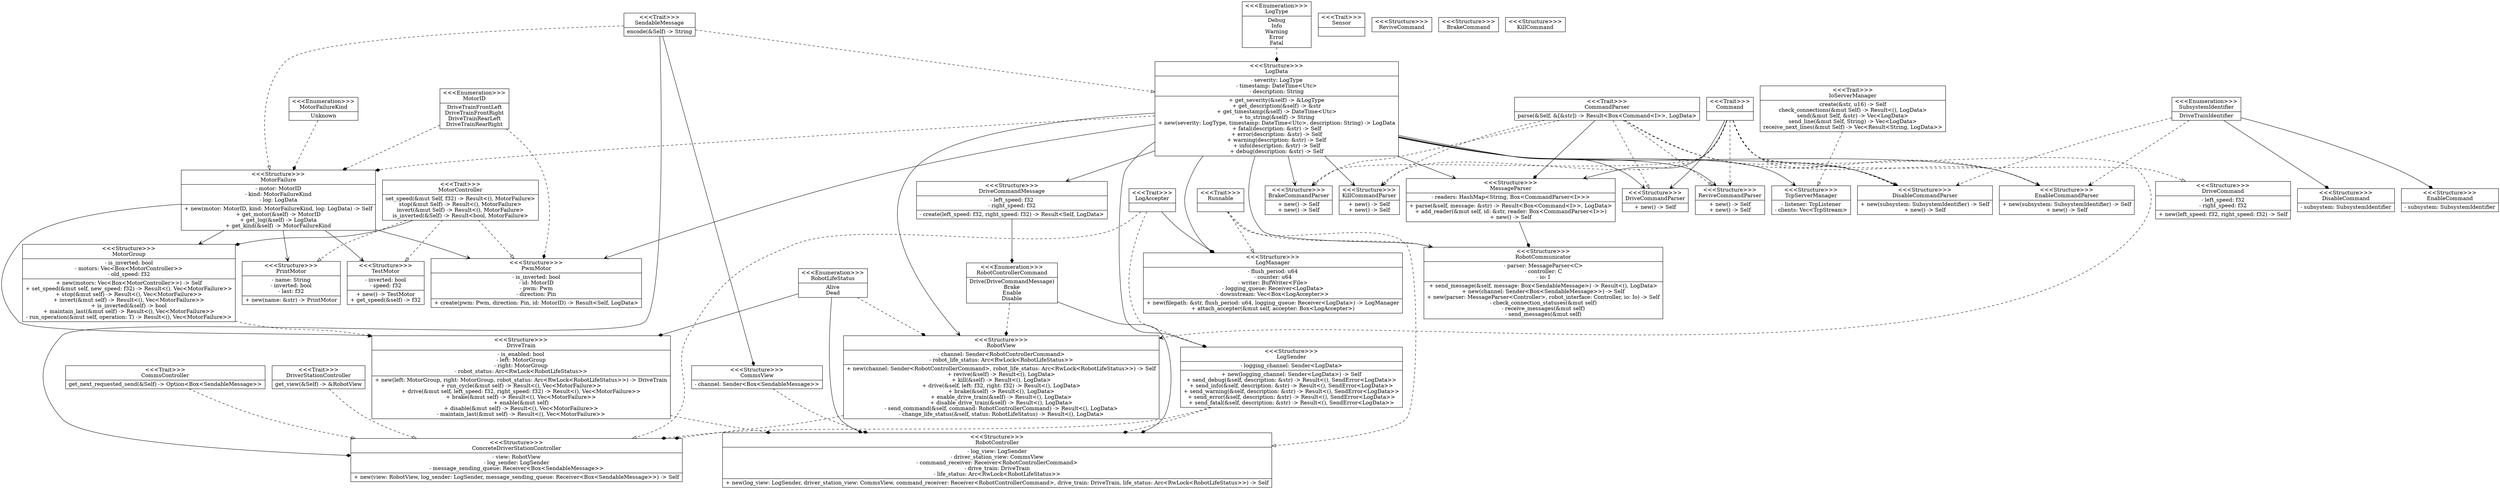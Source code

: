 digraph ml {
    ndMotorID[label="{&lt;&lt;&lt;Enumeration&gt;&gt;&gt;\nMotorID|DriveTrainFrontLeft\nDriveTrainFrontRight\nDriveTrainRearLeft\nDriveTrainRearRight}"][shape="record"];
    ndMotorFailureKind[label="{&lt;&lt;&lt;Enumeration&gt;&gt;&gt;\nMotorFailureKind|Unknown}"][shape="record"];
    ndMotorController[label="{&lt;&lt;&lt;Trait&gt;&gt;&gt;\nMotorController|set_speed(&amp;mut Self, f32) -&gt; Result&lt;(), MotorFailure&gt;\nstop(&amp;mut Self) -&gt; Result&lt;(), MotorFailure&gt;\ninvert(&amp;mut Self) -&gt; Result&lt;(), MotorFailure&gt;\nis_inverted(&amp;Self) -&gt; Result&lt;bool, MotorFailure&gt;}"][shape="record"];
    ndMotorFailure[label="{&lt;&lt;&lt;Structure&gt;&gt;&gt;\nMotorFailure|- motor: MotorID\n- kind: MotorFailureKind\n- log: LogData|+ new(motor: MotorID, kind: MotorFailureKind, log: LogData) -&gt; Self\n+ get_motor(&amp;self) -&gt; MotorID\n+ get_log(&amp;self) -&gt; LogData\n+ get_kind(&amp;self) -&gt; MotorFailureKind}"][shape="record"];
    ndTestMotor[label="{&lt;&lt;&lt;Structure&gt;&gt;&gt;\nTestMotor|- inverted: bool\n- speed: f32|+ new() -&gt; TestMotor\n+ get_speed(&amp;self) -&gt; f32}"][shape="record"];
    ndPwmMotor[label="{&lt;&lt;&lt;Structure&gt;&gt;&gt;\nPwmMotor|- is_inverted: bool\n- id: MotorID\n- pwm: Pwm\n- direction: Pin|+ create(pwm: Pwm, direction: Pin, id: MotorID) -&gt; Result&lt;Self, LogData&gt;}"][shape="record"];
    ndMotorGroup[label="{&lt;&lt;&lt;Structure&gt;&gt;&gt;\nMotorGroup|- is_inverted: bool\n- motors: Vec&lt;Box&lt;MotorController&gt;&gt;\n- old_speed: f32|+ new(motors: Vec&lt;Box&lt;MotorController&gt;&gt;) -&gt; Self\n+ set_speed(&amp;mut self, new_speed: f32) -&gt; Result&lt;(), Vec&lt;MotorFailure&gt;&gt;\n+ stop(&amp;mut self) -&gt; Result&lt;(), Vec&lt;MotorFailure&gt;&gt;\n+ invert(&amp;mut self) -&gt; Result&lt;(), Vec&lt;MotorFailure&gt;&gt;\n+ is_inverted(&amp;self) -&gt; bool\n+ maintain_last(&amp;mut self) -&gt; Result&lt;(), Vec&lt;MotorFailure&gt;&gt;\n- run_operation(&amp;mut self, operation: T) -&gt; Result&lt;(), Vec&lt;MotorFailure&gt;&gt;}"][shape="record"];
    ndPrintMotor[label="{&lt;&lt;&lt;Structure&gt;&gt;&gt;\nPrintMotor|- name: String\n- inverted: bool\n- last: f32|+ new(name: &amp;str) -&gt; PrintMotor}"][shape="record"];
    ndSensor[label="{&lt;&lt;&lt;Trait&gt;&gt;&gt;\nSensor|}"][shape="record"];
    ndRobotLifeStatus[label="{&lt;&lt;&lt;Enumeration&gt;&gt;&gt;\nRobotLifeStatus|Alive\nDead}"][shape="record"];
    ndRobotControllerCommand[label="{&lt;&lt;&lt;Enumeration&gt;&gt;&gt;\nRobotControllerCommand|Drive(DriveCommandMessage)\nBrake\nEnable\nDisable}"][shape="record"];
    ndRobotView[label="{&lt;&lt;&lt;Structure&gt;&gt;&gt;\nRobotView|- channel: Sender&lt;RobotControllerCommand&gt;\n- robot_life_status: Arc&lt;RwLock&lt;RobotLifeStatus&gt;&gt;|+ new(channel: Sender&lt;RobotControllerCommand&gt;, robot_life_status: Arc&lt;RwLock&lt;RobotLifeStatus&gt;&gt;) -&gt; Self\n+ revive(&amp;self) -&gt; Result&lt;(), LogData&gt;\n+ kill(&amp;self) -&gt; Result&lt;(), LogData&gt;\n+ drive(&amp;self, left: f32, right: f32) -&gt; Result&lt;(), LogData&gt;\n+ brake(&amp;self) -&gt; Result&lt;(), LogData&gt;\n+ enable_drive_train(&amp;self) -&gt; Result&lt;(), LogData&gt;\n+ disable_drive_train(&amp;self) -&gt; Result&lt;(), LogData&gt;\n- send_command(&amp;self, command: RobotControllerCommand) -&gt; Result&lt;(), LogData&gt;\n- change_life_status(&amp;self, status: RobotLifeStatus) -&gt; Result&lt;(), LogData&gt;}"][shape="record"];
    ndDriveCommandMessage[label="{&lt;&lt;&lt;Structure&gt;&gt;&gt;\nDriveCommandMessage|- left_speed: f32\n- right_speed: f32|- create(left_speed: f32, right_speed: f32) -&gt; Result&lt;Self, LogData&gt;}"][shape="record"];
    ndDriveTrain[label="{&lt;&lt;&lt;Structure&gt;&gt;&gt;\nDriveTrain|- is_enabled: bool\n- left: MotorGroup\n- right: MotorGroup\n- robot_status: Arc&lt;RwLock&lt;RobotLifeStatus&gt;&gt;|+ new(left: MotorGroup, right: MotorGroup, robot_status: Arc&lt;RwLock&lt;RobotLifeStatus&gt;&gt;) -&gt; DriveTrain\n+ run_cycle(&amp;mut self) -&gt; Result&lt;(), Vec&lt;MotorFailure&gt;&gt;\n+ drive(&amp;mut self, left_speed: f32, right_speed: f32) -&gt; Result&lt;(), Vec&lt;MotorFailure&gt;&gt;\n+ brake(&amp;mut self) -&gt; Result&lt;(), Vec&lt;MotorFailure&gt;&gt;\n+ enable(&amp;mut self)\n+ disable(&amp;mut self) -&gt; Result&lt;(), Vec&lt;MotorFailure&gt;&gt;\n- maintain_last(&amp;mut self) -&gt; Result&lt;(), Vec&lt;MotorFailure&gt;&gt;}"][shape="record"];
    ndRobotController[label="{&lt;&lt;&lt;Structure&gt;&gt;&gt;\nRobotController|- log_view: LogSender\n- driver_station_view: CommsView\n- command_receiver: Receiver&lt;RobotControllerCommand&gt;\n- drive_train: DriveTrain\n- life_status: Arc&lt;RwLock&lt;RobotLifeStatus&gt;&gt;|+ new(log_view: LogSender, driver_station_view: CommsView, command_receiver: Receiver&lt;RobotControllerCommand&gt;, drive_train: DriveTrain, life_status: Arc&lt;RwLock&lt;RobotLifeStatus&gt;&gt;) -&gt; Self}"][shape="record"];
    ndSendableMessage[label="{&lt;&lt;&lt;Trait&gt;&gt;&gt;\nSendableMessage|encode(&amp;Self) -&gt; String}"][shape="record"];
    ndCommsController[label="{&lt;&lt;&lt;Trait&gt;&gt;&gt;\nCommsController|get_next_requested_send(&amp;Self) -&gt; Option&lt;Box&lt;SendableMessage&gt;&gt;}"][shape="record"];
    ndCommsView[label="{&lt;&lt;&lt;Structure&gt;&gt;&gt;\nCommsView|- channel: Sender&lt;Box&lt;SendableMessage&gt;&gt;}"][shape="record"];
    ndRobotCommunicator[label="{&lt;&lt;&lt;Structure&gt;&gt;&gt;\nRobotCommunicator|- parser: MessageParser&lt;C&gt;\n- controller: C\n- io: I|+ send_message(&amp;self, message: Box&lt;SendableMessage&gt;) -&gt; Result&lt;(), LogData&gt;\n+ new(channel: Sender&lt;Box&lt;SendableMessage&gt;&gt;) -&gt; Self\n+ new(parser: MessageParser&lt;Controller&gt;, robot_interface: Controller, io: Io) -&gt; Self\n- check_connection_statuses(&amp;mut self)\n- receive_messages(&amp;mut self)\n- send_messages(&amp;mut self)}"][shape="record"];
    ndDriverStationController[label="{&lt;&lt;&lt;Trait&gt;&gt;&gt;\nDriverStationController|get_view(&amp;Self) -&gt; &amp;RobotView}"][shape="record"];
    ndSubsystemIdentifier[label="{&lt;&lt;&lt;Enumeration&gt;&gt;&gt;\nSubsystemIdentifier|DriveTrainIdentifier}"][shape="record"];
    ndConcreteDriverStationController[label="{&lt;&lt;&lt;Structure&gt;&gt;&gt;\nConcreteDriverStationController|- view: RobotView\n- log_sender: LogSender\n- message_sending_queue: Receiver&lt;Box&lt;SendableMessage&gt;&gt;|+ new(view: RobotView, log_sender: LogSender, message_sending_queue: Receiver&lt;Box&lt;SendableMessage&gt;&gt;) -&gt; Self}"][shape="record"];
    ndDriveCommand[label="{&lt;&lt;&lt;Structure&gt;&gt;&gt;\nDriveCommand|- left_speed: f32\n- right_speed: f32|+ new(left_speed: f32, right_speed: f32) -&gt; Self}"][shape="record"];
    ndDriveCommandParser[label="{&lt;&lt;&lt;Structure&gt;&gt;&gt;\nDriveCommandParser|+ new() -&gt; Self}"][shape="record"];
    ndEnableCommand[label="{&lt;&lt;&lt;Structure&gt;&gt;&gt;\nEnableCommand|- subsystem: SubsystemIdentifier}"][shape="record"];
    ndEnableCommandParser[label="{&lt;&lt;&lt;Structure&gt;&gt;&gt;\nEnableCommandParser|+ new(subsystem: SubsystemIdentifier) -&gt; Self\n+ new() -&gt; Self}"][shape="record"];
    ndDisableCommand[label="{&lt;&lt;&lt;Structure&gt;&gt;&gt;\nDisableCommand|- subsystem: SubsystemIdentifier}"][shape="record"];
    ndDisableCommandParser[label="{&lt;&lt;&lt;Structure&gt;&gt;&gt;\nDisableCommandParser|+ new(subsystem: SubsystemIdentifier) -&gt; Self\n+ new() -&gt; Self}"][shape="record"];
    ndReviveCommand[label="{&lt;&lt;&lt;Structure&gt;&gt;&gt;\nReviveCommand}"][shape="record"];
    ndReviveCommandParser[label="{&lt;&lt;&lt;Structure&gt;&gt;&gt;\nReviveCommandParser|+ new() -&gt; Self\n+ new() -&gt; Self}"][shape="record"];
    ndBrakeCommand[label="{&lt;&lt;&lt;Structure&gt;&gt;&gt;\nBrakeCommand}"][shape="record"];
    ndBrakeCommandParser[label="{&lt;&lt;&lt;Structure&gt;&gt;&gt;\nBrakeCommandParser|+ new() -&gt; Self\n+ new() -&gt; Self}"][shape="record"];
    ndKillCommand[label="{&lt;&lt;&lt;Structure&gt;&gt;&gt;\nKillCommand}"][shape="record"];
    ndKillCommandParser[label="{&lt;&lt;&lt;Structure&gt;&gt;&gt;\nKillCommandParser|+ new() -&gt; Self\n+ new() -&gt; Self}"][shape="record"];
    ndIoServerManager[label="{&lt;&lt;&lt;Trait&gt;&gt;&gt;\nIoServerManager|create(&amp;str, u16) -&gt; Self\ncheck_connections(&amp;mut Self) -&gt; Result&lt;(), LogData&gt;\nsend(&amp;mut Self, &amp;str) -&gt; Vec&lt;LogData&gt;\nsend_line(&amp;mut Self, String) -&gt; Vec&lt;LogData&gt;\nreceive_next_lines(&amp;mut Self) -&gt; Vec&lt;Result&lt;String, LogData&gt;&gt;}"][shape="record"];
    ndTcpServerManager[label="{&lt;&lt;&lt;Structure&gt;&gt;&gt;\nTcpServerManager|- listener: TcpListener\n- clients: Vec&lt;TcpStream&gt;}"][shape="record"];
    ndCommand[label="{&lt;&lt;&lt;Trait&gt;&gt;&gt;\nCommand|}"][shape="record"];
    ndCommandParser[label="{&lt;&lt;&lt;Trait&gt;&gt;&gt;\nCommandParser|parse(&amp;Self, &amp;[&amp;str]) -&gt; Result&lt;Box&lt;Command&lt;I&gt;&gt;, LogData&gt;}"][shape="record"];
    ndMessageParser[label="{&lt;&lt;&lt;Structure&gt;&gt;&gt;\nMessageParser|- readers: HashMap&lt;String, Box&lt;CommandParser&lt;I&gt;&gt;&gt;|+ parse(&amp;self, message: &amp;str) -&gt; Result&lt;Box&lt;Command&lt;I&gt;&gt;, LogData&gt;\n+ add_reader(&amp;mut self, id: &amp;str, reader: Box&lt;CommandParser&lt;I&gt;&gt;)\n+ new() -&gt; Self}"][shape="record"];
    ndLogManager[label="{&lt;&lt;&lt;Structure&gt;&gt;&gt;\nLogManager|- flush_period: u64\n- counter: u64\n- writer: BufWriter&lt;File&gt;\n- logging_queue: Receiver&lt;LogData&gt;\n- downstream: Vec&lt;Box&lt;LogAccepter&gt;&gt;|+ new(filepath: &amp;str, flush_period: u64, logging_queue: Receiver&lt;LogData&gt;) -&gt; LogManager\n+ attach_accepter(&amp;mut self, accepter: Box&lt;LogAccepter&gt;)}"][shape="record"];
    ndLogAccepter[label="{&lt;&lt;&lt;Trait&gt;&gt;&gt;\nLogAccepter|}"][shape="record"];
    ndLogType[label="{&lt;&lt;&lt;Enumeration&gt;&gt;&gt;\nLogType|Debug\nInfo\nWarning\nError\nFatal}"][shape="record"];
    ndLogData[label="{&lt;&lt;&lt;Structure&gt;&gt;&gt;\nLogData|- severity: LogType\n- timestamp: DateTime&lt;Utc&gt;\n- description: String|+ get_severity(&amp;self) -&gt; &amp;LogType\n+ get_description(&amp;self) -&gt; &amp;str\n+ get_timestamp(&amp;self) -&gt; DateTime&lt;Utc&gt;\n+ to_string(&amp;self) -&gt; String\n+ new(severity: LogType, timestamp: DateTime&lt;Utc&gt;, description: String) -&gt; LogData\n+ fatal(description: &amp;str) -&gt; Self\n+ error(description: &amp;str) -&gt; Self\n+ warning(description: &amp;str) -&gt; Self\n+ info(description: &amp;str) -&gt; Self\n+ debug(description: &amp;str) -&gt; Self}"][shape="record"];
    ndLogSender[label="{&lt;&lt;&lt;Structure&gt;&gt;&gt;\nLogSender|- logging_channel: Sender&lt;LogData&gt;|+ new(logging_channel: Sender&lt;LogData&gt;) -&gt; Self\n+ send_debug(&amp;self, description: &amp;str) -&gt; Result&lt;(), SendError&lt;LogData&gt;&gt;\n+ send_info(&amp;self, description: &amp;str) -&gt; Result&lt;(), SendError&lt;LogData&gt;&gt;\n+ send_warning(&amp;self, description: &amp;str) -&gt; Result&lt;(), SendError&lt;LogData&gt;&gt;\n+ send_error(&amp;self, description: &amp;str) -&gt; Result&lt;(), SendError&lt;LogData&gt;&gt;\n+ send_fatal(&amp;self, description: &amp;str) -&gt; Result&lt;(), SendError&lt;LogData&gt;&gt;}"][shape="record"];
    ndRunnable[label="{&lt;&lt;&lt;Trait&gt;&gt;&gt;\nRunnable|}"][shape="record"];
    ndMotorID -> ndMotorFailure[label=""][style="dashed"][arrowhead="diamond"];
    ndMotorID -> ndPwmMotor[label=""][style="dashed"][arrowhead="diamond"];
    ndMotorFailureKind -> ndMotorFailure[label=""][style="dashed"][arrowhead="diamond"];
    ndMotorController -> ndTestMotor[label=""][style="dashed"][arrowhead="onormal"];
    ndMotorController -> ndPwmMotor[label=""][style="dashed"][arrowhead="onormal"];
    ndMotorController -> ndMotorGroup[label=""][arrowhead="diamond"];
    ndMotorController -> ndPrintMotor[label=""][style="dashed"][arrowhead="onormal"];
    ndMotorFailure -> ndTestMotor[label=""][arrowhead="vee"];
    ndMotorFailure -> ndPwmMotor[label=""][arrowhead="vee"];
    ndMotorFailure -> ndMotorGroup[label=""][arrowhead="vee"];
    ndMotorFailure -> ndPrintMotor[label=""][arrowhead="vee"];
    ndMotorFailure -> ndDriveTrain[label=""][arrowhead="vee"];
    ndMotorGroup -> ndDriveTrain[label=""][style="dashed"][arrowhead="diamond"];
    ndRobotLifeStatus -> ndRobotView[label=""][style="dashed"][arrowhead="diamond"];
    ndRobotLifeStatus -> ndDriveTrain[label=""][arrowhead="diamond"];
    ndRobotLifeStatus -> ndRobotController[label=""][arrowhead="diamond"];
    ndRobotControllerCommand -> ndRobotView[label=""][style="dashed"][arrowhead="diamond"];
    ndRobotControllerCommand -> ndRobotController[label=""][arrowhead="diamond"];
    ndRobotView -> ndConcreteDriverStationController[label=""][style="dashed"][arrowhead="diamond"];
    ndDriveCommandMessage -> ndRobotControllerCommand[label=""][arrowhead="diamond"];
    ndDriveTrain -> ndRobotController[label=""][style="dashed"][arrowhead="diamond"];
    ndSendableMessage -> ndMotorFailure[label=""][style="dashed"][arrowhead="onormal"];
    ndSendableMessage -> ndCommsView[label=""][arrowhead="diamond"];
    ndSendableMessage -> ndConcreteDriverStationController[label=""][arrowhead="diamond"];
    ndSendableMessage -> ndLogData[label=""][style="dashed"][arrowhead="onormal"];
    ndCommsController -> ndConcreteDriverStationController[label=""][style="dashed"][arrowhead="onormal"];
    ndCommsView -> ndRobotController[label=""][style="dashed"][arrowhead="diamond"];
    ndDriverStationController -> ndConcreteDriverStationController[label=""][style="dashed"][arrowhead="onormal"];
    ndSubsystemIdentifier -> ndEnableCommand[label=""][arrowhead="diamond"];
    ndSubsystemIdentifier -> ndEnableCommandParser[label=""][style="dashed"][arrowhead="vee"];
    ndSubsystemIdentifier -> ndDisableCommand[label=""][arrowhead="diamond"];
    ndSubsystemIdentifier -> ndDisableCommandParser[label=""][style="dashed"][arrowhead="vee"];
    ndIoServerManager -> ndTcpServerManager[label=""][style="dashed"][arrowhead="onormal"];
    ndCommand -> ndRobotView[label=""][style="dashed"][arrowhead="vee"];
    ndCommand -> ndDriveCommand[label=""][style="dashed"][arrowhead="onormal"];
    ndCommand -> ndDriveCommandParser[label=""][arrowhead="vee"];
    ndCommand -> ndEnableCommandParser[label=""][style="dashed"][arrowhead="vee"];
    ndCommand -> ndDisableCommandParser[label=""][style="dashed"][arrowhead="vee"];
    ndCommand -> ndReviveCommandParser[label=""][style="dashed"][arrowhead="vee"];
    ndCommand -> ndBrakeCommandParser[label=""][style="dashed"][arrowhead="vee"];
    ndCommand -> ndKillCommandParser[label=""][style="dashed"][arrowhead="vee"];
    ndCommand -> ndMessageParser[label=""][arrowhead="vee"];
    ndCommandParser -> ndDriveCommandParser[label=""][style="dashed"][arrowhead="onormal"];
    ndCommandParser -> ndEnableCommandParser[label=""][style="dashed"][arrowhead="onormal"];
    ndCommandParser -> ndDisableCommandParser[label=""][style="dashed"][arrowhead="onormal"];
    ndCommandParser -> ndReviveCommandParser[label=""][style="dashed"][arrowhead="onormal"];
    ndCommandParser -> ndBrakeCommandParser[label=""][style="dashed"][arrowhead="onormal"];
    ndCommandParser -> ndKillCommandParser[label=""][style="dashed"][arrowhead="onormal"];
    ndCommandParser -> ndMessageParser[label=""][arrowhead="diamond"];
    ndMessageParser -> ndRobotCommunicator[label=""][arrowhead="diamond"];
    ndLogAccepter -> ndConcreteDriverStationController[label=""][style="dashed"][arrowhead="onormal"];
    ndLogAccepter -> ndLogManager[label=""][arrowhead="diamond"];
    ndLogAccepter -> ndLogSender[label=""][style="dashed"][arrowhead="onormal"];
    ndLogType -> ndLogData[label=""][style="dashed"][arrowhead="diamond"];
    ndLogData -> ndMotorFailure[label=""][style="dashed"][arrowhead="diamond"];
    ndLogData -> ndPwmMotor[label=""][arrowhead="vee"];
    ndLogData -> ndRobotView[label=""][arrowhead="vee"];
    ndLogData -> ndDriveCommandMessage[label=""][arrowhead="vee"];
    ndLogData -> ndRobotCommunicator[label=""][arrowhead="vee"];
    ndLogData -> ndDriveCommandParser[label=""][arrowhead="vee"];
    ndLogData -> ndEnableCommandParser[label=""][arrowhead="vee"];
    ndLogData -> ndDisableCommandParser[label=""][arrowhead="vee"];
    ndLogData -> ndReviveCommandParser[label=""][arrowhead="vee"];
    ndLogData -> ndBrakeCommandParser[label=""][arrowhead="vee"];
    ndLogData -> ndKillCommandParser[label=""][arrowhead="vee"];
    ndLogData -> ndTcpServerManager[label=""][arrowhead="vee"];
    ndLogData -> ndMessageParser[label=""][arrowhead="vee"];
    ndLogData -> ndLogManager[label=""][arrowhead="diamond"];
    ndLogData -> ndLogSender[label=""][arrowhead="diamond"];
    ndLogSender -> ndRobotController[label=""][style="dashed"][arrowhead="diamond"];
    ndLogSender -> ndConcreteDriverStationController[label=""][style="dashed"][arrowhead="diamond"];
    ndRunnable -> ndRobotController[label=""][style="dashed"][arrowhead="onormal"];
    ndRunnable -> ndRobotCommunicator[label=""][style="dashed"][arrowhead="onormal"];
    ndRunnable -> ndLogManager[label=""][style="dashed"][arrowhead="onormal"];
}
